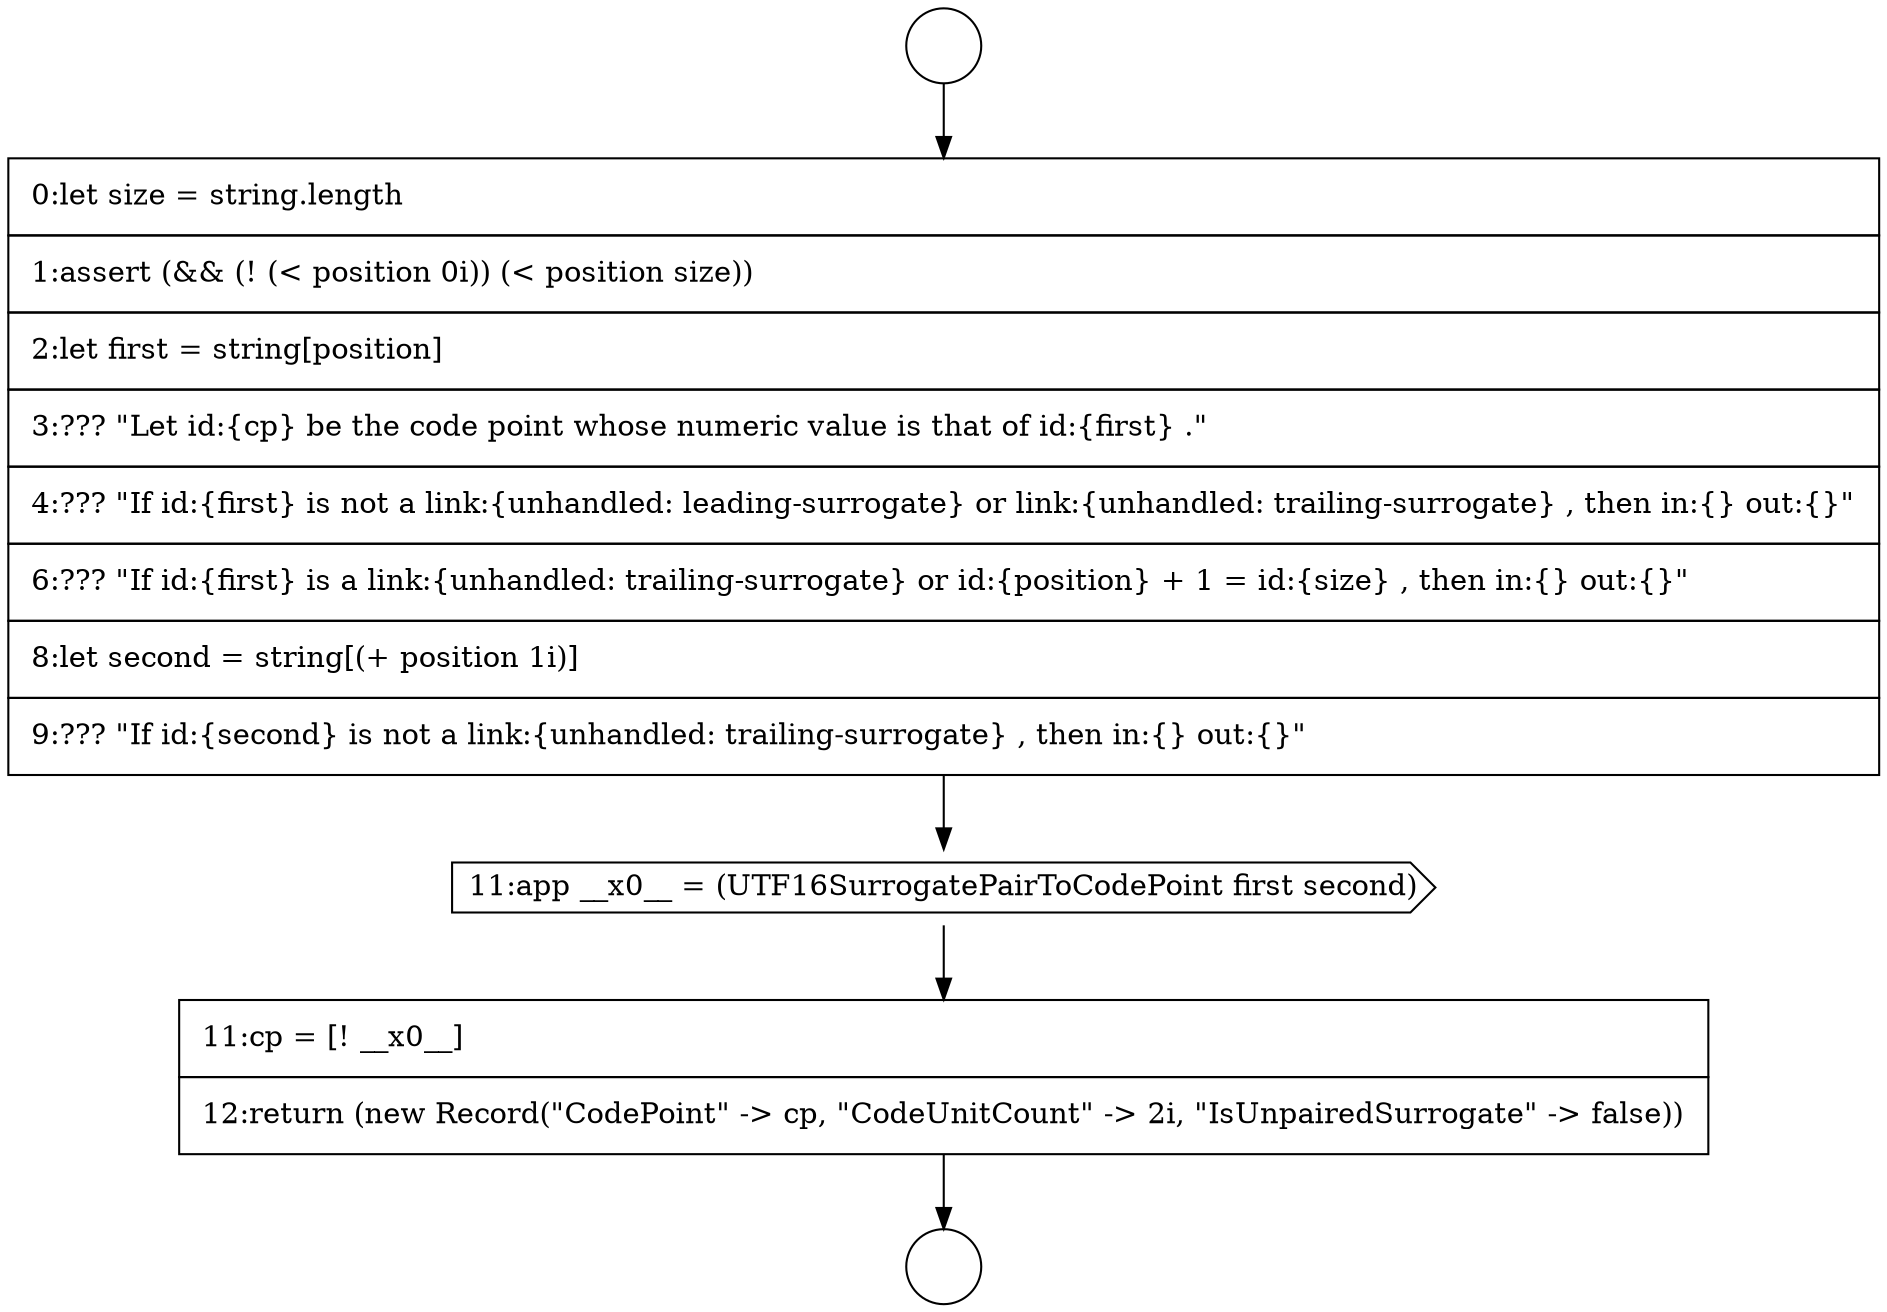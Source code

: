 digraph {
  node3588 [shape=cds, label=<<font color="black">11:app __x0__ = (UTF16SurrogatePairToCodePoint first second)</font>> color="black" fillcolor="white" style=filled]
  node3587 [shape=none, margin=0, label=<<font color="black">
    <table border="0" cellborder="1" cellspacing="0" cellpadding="10">
      <tr><td align="left">0:let size = string.length</td></tr>
      <tr><td align="left">1:assert (&amp;&amp; (! (&lt; position 0i)) (&lt; position size))</td></tr>
      <tr><td align="left">2:let first = string[position]</td></tr>
      <tr><td align="left">3:??? &quot;Let id:{cp} be the code point whose numeric value is that of id:{first} .&quot;</td></tr>
      <tr><td align="left">4:??? &quot;If id:{first} is not a link:{unhandled: leading-surrogate} or link:{unhandled: trailing-surrogate} , then in:{} out:{}&quot;</td></tr>
      <tr><td align="left">6:??? &quot;If id:{first} is a link:{unhandled: trailing-surrogate} or id:{position} + 1 = id:{size} , then in:{} out:{}&quot;</td></tr>
      <tr><td align="left">8:let second = string[(+ position 1i)]</td></tr>
      <tr><td align="left">9:??? &quot;If id:{second} is not a link:{unhandled: trailing-surrogate} , then in:{} out:{}&quot;</td></tr>
    </table>
  </font>> color="black" fillcolor="white" style=filled]
  node3586 [shape=circle label=" " color="black" fillcolor="white" style=filled]
  node3589 [shape=none, margin=0, label=<<font color="black">
    <table border="0" cellborder="1" cellspacing="0" cellpadding="10">
      <tr><td align="left">11:cp = [! __x0__]</td></tr>
      <tr><td align="left">12:return (new Record(&quot;CodePoint&quot; -&gt; cp, &quot;CodeUnitCount&quot; -&gt; 2i, &quot;IsUnpairedSurrogate&quot; -&gt; false))</td></tr>
    </table>
  </font>> color="black" fillcolor="white" style=filled]
  node3585 [shape=circle label=" " color="black" fillcolor="white" style=filled]
  node3585 -> node3587 [ color="black"]
  node3587 -> node3588 [ color="black"]
  node3588 -> node3589 [ color="black"]
  node3589 -> node3586 [ color="black"]
}
